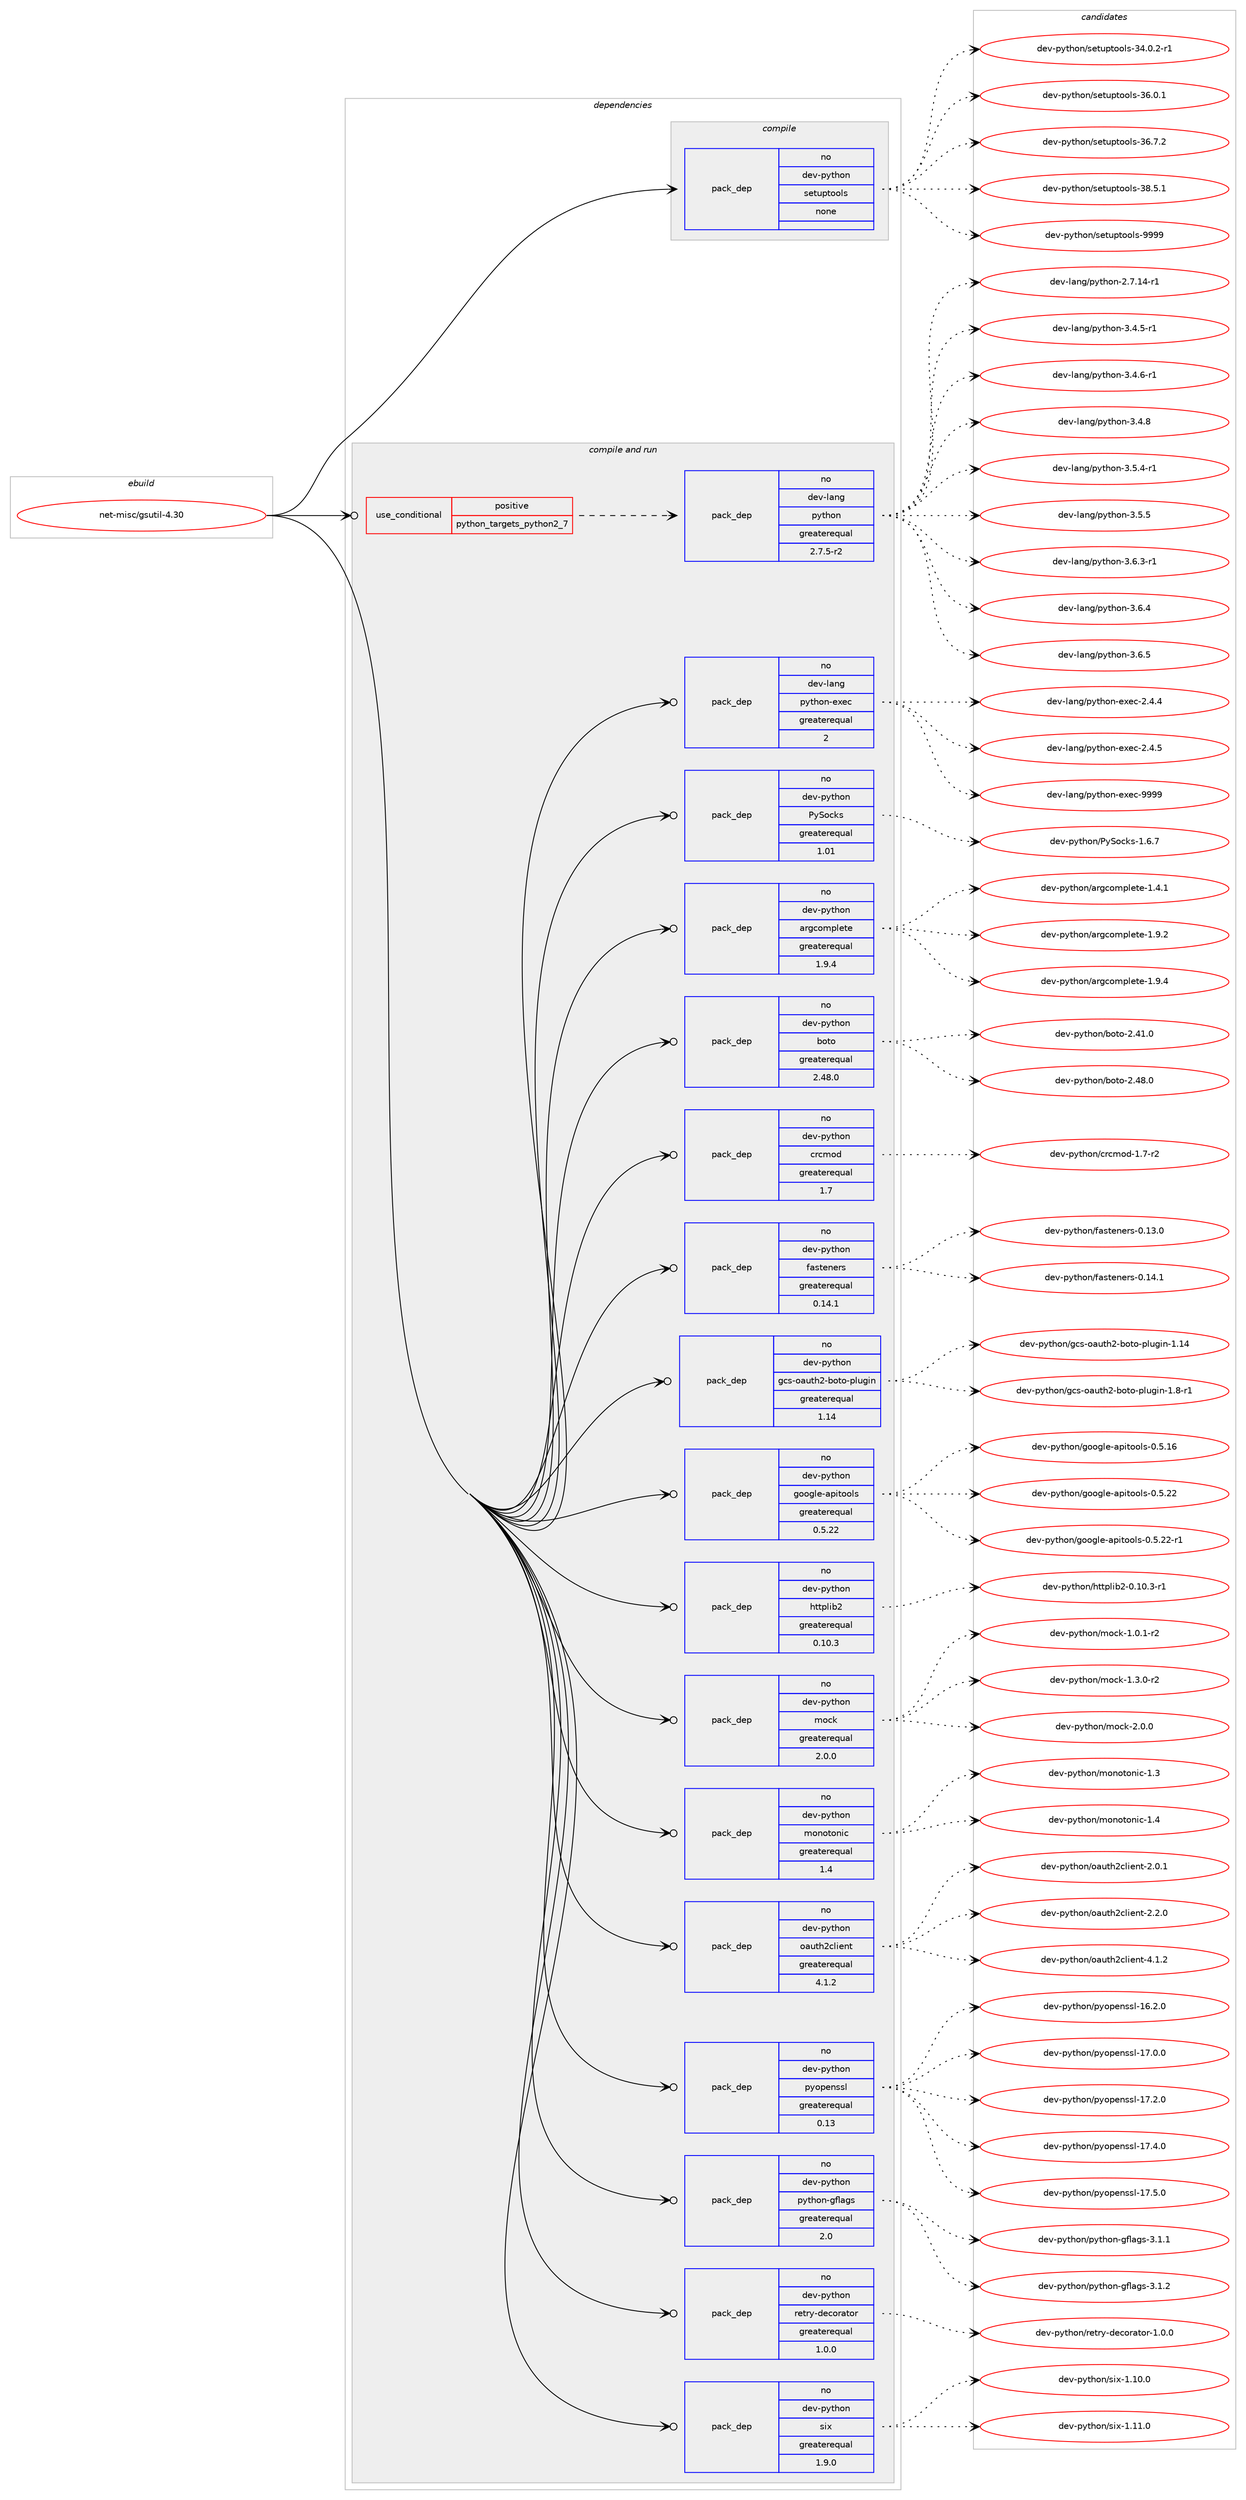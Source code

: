 digraph prolog {

# *************
# Graph options
# *************

newrank=true;
concentrate=true;
compound=true;
graph [rankdir=LR,fontname=Helvetica,fontsize=10,ranksep=1.5];#, ranksep=2.5, nodesep=0.2];
edge  [arrowhead=vee];
node  [fontname=Helvetica,fontsize=10];

# **********
# The ebuild
# **********

subgraph cluster_leftcol {
color=gray;
rank=same;
label=<<i>ebuild</i>>;
id [label="net-misc/gsutil-4.30", color=red, width=4, href="../net-misc/gsutil-4.30.svg"];
}

# ****************
# The dependencies
# ****************

subgraph cluster_midcol {
color=gray;
label=<<i>dependencies</i>>;
subgraph cluster_compile {
fillcolor="#eeeeee";
style=filled;
label=<<i>compile</i>>;
subgraph pack841 {
dependency1200 [label=<<TABLE BORDER="0" CELLBORDER="1" CELLSPACING="0" CELLPADDING="4" WIDTH="220"><TR><TD ROWSPAN="6" CELLPADDING="30">pack_dep</TD></TR><TR><TD WIDTH="110">no</TD></TR><TR><TD>dev-python</TD></TR><TR><TD>setuptools</TD></TR><TR><TD>none</TD></TR><TR><TD></TD></TR></TABLE>>, shape=none, color=blue];
}
id:e -> dependency1200:w [weight=20,style="solid",arrowhead="vee"];
}
subgraph cluster_compileandrun {
fillcolor="#eeeeee";
style=filled;
label=<<i>compile and run</i>>;
subgraph cond330 {
dependency1201 [label=<<TABLE BORDER="0" CELLBORDER="1" CELLSPACING="0" CELLPADDING="4"><TR><TD ROWSPAN="3" CELLPADDING="10">use_conditional</TD></TR><TR><TD>positive</TD></TR><TR><TD>python_targets_python2_7</TD></TR></TABLE>>, shape=none, color=red];
subgraph pack842 {
dependency1202 [label=<<TABLE BORDER="0" CELLBORDER="1" CELLSPACING="0" CELLPADDING="4" WIDTH="220"><TR><TD ROWSPAN="6" CELLPADDING="30">pack_dep</TD></TR><TR><TD WIDTH="110">no</TD></TR><TR><TD>dev-lang</TD></TR><TR><TD>python</TD></TR><TR><TD>greaterequal</TD></TR><TR><TD>2.7.5-r2</TD></TR></TABLE>>, shape=none, color=blue];
}
dependency1201:e -> dependency1202:w [weight=20,style="dashed",arrowhead="vee"];
}
id:e -> dependency1201:w [weight=20,style="solid",arrowhead="odotvee"];
subgraph pack843 {
dependency1203 [label=<<TABLE BORDER="0" CELLBORDER="1" CELLSPACING="0" CELLPADDING="4" WIDTH="220"><TR><TD ROWSPAN="6" CELLPADDING="30">pack_dep</TD></TR><TR><TD WIDTH="110">no</TD></TR><TR><TD>dev-lang</TD></TR><TR><TD>python-exec</TD></TR><TR><TD>greaterequal</TD></TR><TR><TD>2</TD></TR></TABLE>>, shape=none, color=blue];
}
id:e -> dependency1203:w [weight=20,style="solid",arrowhead="odotvee"];
subgraph pack844 {
dependency1204 [label=<<TABLE BORDER="0" CELLBORDER="1" CELLSPACING="0" CELLPADDING="4" WIDTH="220"><TR><TD ROWSPAN="6" CELLPADDING="30">pack_dep</TD></TR><TR><TD WIDTH="110">no</TD></TR><TR><TD>dev-python</TD></TR><TR><TD>PySocks</TD></TR><TR><TD>greaterequal</TD></TR><TR><TD>1.01</TD></TR></TABLE>>, shape=none, color=blue];
}
id:e -> dependency1204:w [weight=20,style="solid",arrowhead="odotvee"];
subgraph pack845 {
dependency1205 [label=<<TABLE BORDER="0" CELLBORDER="1" CELLSPACING="0" CELLPADDING="4" WIDTH="220"><TR><TD ROWSPAN="6" CELLPADDING="30">pack_dep</TD></TR><TR><TD WIDTH="110">no</TD></TR><TR><TD>dev-python</TD></TR><TR><TD>argcomplete</TD></TR><TR><TD>greaterequal</TD></TR><TR><TD>1.9.4</TD></TR></TABLE>>, shape=none, color=blue];
}
id:e -> dependency1205:w [weight=20,style="solid",arrowhead="odotvee"];
subgraph pack846 {
dependency1206 [label=<<TABLE BORDER="0" CELLBORDER="1" CELLSPACING="0" CELLPADDING="4" WIDTH="220"><TR><TD ROWSPAN="6" CELLPADDING="30">pack_dep</TD></TR><TR><TD WIDTH="110">no</TD></TR><TR><TD>dev-python</TD></TR><TR><TD>boto</TD></TR><TR><TD>greaterequal</TD></TR><TR><TD>2.48.0</TD></TR></TABLE>>, shape=none, color=blue];
}
id:e -> dependency1206:w [weight=20,style="solid",arrowhead="odotvee"];
subgraph pack847 {
dependency1207 [label=<<TABLE BORDER="0" CELLBORDER="1" CELLSPACING="0" CELLPADDING="4" WIDTH="220"><TR><TD ROWSPAN="6" CELLPADDING="30">pack_dep</TD></TR><TR><TD WIDTH="110">no</TD></TR><TR><TD>dev-python</TD></TR><TR><TD>crcmod</TD></TR><TR><TD>greaterequal</TD></TR><TR><TD>1.7</TD></TR></TABLE>>, shape=none, color=blue];
}
id:e -> dependency1207:w [weight=20,style="solid",arrowhead="odotvee"];
subgraph pack848 {
dependency1208 [label=<<TABLE BORDER="0" CELLBORDER="1" CELLSPACING="0" CELLPADDING="4" WIDTH="220"><TR><TD ROWSPAN="6" CELLPADDING="30">pack_dep</TD></TR><TR><TD WIDTH="110">no</TD></TR><TR><TD>dev-python</TD></TR><TR><TD>fasteners</TD></TR><TR><TD>greaterequal</TD></TR><TR><TD>0.14.1</TD></TR></TABLE>>, shape=none, color=blue];
}
id:e -> dependency1208:w [weight=20,style="solid",arrowhead="odotvee"];
subgraph pack849 {
dependency1209 [label=<<TABLE BORDER="0" CELLBORDER="1" CELLSPACING="0" CELLPADDING="4" WIDTH="220"><TR><TD ROWSPAN="6" CELLPADDING="30">pack_dep</TD></TR><TR><TD WIDTH="110">no</TD></TR><TR><TD>dev-python</TD></TR><TR><TD>gcs-oauth2-boto-plugin</TD></TR><TR><TD>greaterequal</TD></TR><TR><TD>1.14</TD></TR></TABLE>>, shape=none, color=blue];
}
id:e -> dependency1209:w [weight=20,style="solid",arrowhead="odotvee"];
subgraph pack850 {
dependency1210 [label=<<TABLE BORDER="0" CELLBORDER="1" CELLSPACING="0" CELLPADDING="4" WIDTH="220"><TR><TD ROWSPAN="6" CELLPADDING="30">pack_dep</TD></TR><TR><TD WIDTH="110">no</TD></TR><TR><TD>dev-python</TD></TR><TR><TD>google-apitools</TD></TR><TR><TD>greaterequal</TD></TR><TR><TD>0.5.22</TD></TR></TABLE>>, shape=none, color=blue];
}
id:e -> dependency1210:w [weight=20,style="solid",arrowhead="odotvee"];
subgraph pack851 {
dependency1211 [label=<<TABLE BORDER="0" CELLBORDER="1" CELLSPACING="0" CELLPADDING="4" WIDTH="220"><TR><TD ROWSPAN="6" CELLPADDING="30">pack_dep</TD></TR><TR><TD WIDTH="110">no</TD></TR><TR><TD>dev-python</TD></TR><TR><TD>httplib2</TD></TR><TR><TD>greaterequal</TD></TR><TR><TD>0.10.3</TD></TR></TABLE>>, shape=none, color=blue];
}
id:e -> dependency1211:w [weight=20,style="solid",arrowhead="odotvee"];
subgraph pack852 {
dependency1212 [label=<<TABLE BORDER="0" CELLBORDER="1" CELLSPACING="0" CELLPADDING="4" WIDTH="220"><TR><TD ROWSPAN="6" CELLPADDING="30">pack_dep</TD></TR><TR><TD WIDTH="110">no</TD></TR><TR><TD>dev-python</TD></TR><TR><TD>mock</TD></TR><TR><TD>greaterequal</TD></TR><TR><TD>2.0.0</TD></TR></TABLE>>, shape=none, color=blue];
}
id:e -> dependency1212:w [weight=20,style="solid",arrowhead="odotvee"];
subgraph pack853 {
dependency1213 [label=<<TABLE BORDER="0" CELLBORDER="1" CELLSPACING="0" CELLPADDING="4" WIDTH="220"><TR><TD ROWSPAN="6" CELLPADDING="30">pack_dep</TD></TR><TR><TD WIDTH="110">no</TD></TR><TR><TD>dev-python</TD></TR><TR><TD>monotonic</TD></TR><TR><TD>greaterequal</TD></TR><TR><TD>1.4</TD></TR></TABLE>>, shape=none, color=blue];
}
id:e -> dependency1213:w [weight=20,style="solid",arrowhead="odotvee"];
subgraph pack854 {
dependency1214 [label=<<TABLE BORDER="0" CELLBORDER="1" CELLSPACING="0" CELLPADDING="4" WIDTH="220"><TR><TD ROWSPAN="6" CELLPADDING="30">pack_dep</TD></TR><TR><TD WIDTH="110">no</TD></TR><TR><TD>dev-python</TD></TR><TR><TD>oauth2client</TD></TR><TR><TD>greaterequal</TD></TR><TR><TD>4.1.2</TD></TR></TABLE>>, shape=none, color=blue];
}
id:e -> dependency1214:w [weight=20,style="solid",arrowhead="odotvee"];
subgraph pack855 {
dependency1215 [label=<<TABLE BORDER="0" CELLBORDER="1" CELLSPACING="0" CELLPADDING="4" WIDTH="220"><TR><TD ROWSPAN="6" CELLPADDING="30">pack_dep</TD></TR><TR><TD WIDTH="110">no</TD></TR><TR><TD>dev-python</TD></TR><TR><TD>pyopenssl</TD></TR><TR><TD>greaterequal</TD></TR><TR><TD>0.13</TD></TR></TABLE>>, shape=none, color=blue];
}
id:e -> dependency1215:w [weight=20,style="solid",arrowhead="odotvee"];
subgraph pack856 {
dependency1216 [label=<<TABLE BORDER="0" CELLBORDER="1" CELLSPACING="0" CELLPADDING="4" WIDTH="220"><TR><TD ROWSPAN="6" CELLPADDING="30">pack_dep</TD></TR><TR><TD WIDTH="110">no</TD></TR><TR><TD>dev-python</TD></TR><TR><TD>python-gflags</TD></TR><TR><TD>greaterequal</TD></TR><TR><TD>2.0</TD></TR></TABLE>>, shape=none, color=blue];
}
id:e -> dependency1216:w [weight=20,style="solid",arrowhead="odotvee"];
subgraph pack857 {
dependency1217 [label=<<TABLE BORDER="0" CELLBORDER="1" CELLSPACING="0" CELLPADDING="4" WIDTH="220"><TR><TD ROWSPAN="6" CELLPADDING="30">pack_dep</TD></TR><TR><TD WIDTH="110">no</TD></TR><TR><TD>dev-python</TD></TR><TR><TD>retry-decorator</TD></TR><TR><TD>greaterequal</TD></TR><TR><TD>1.0.0</TD></TR></TABLE>>, shape=none, color=blue];
}
id:e -> dependency1217:w [weight=20,style="solid",arrowhead="odotvee"];
subgraph pack858 {
dependency1218 [label=<<TABLE BORDER="0" CELLBORDER="1" CELLSPACING="0" CELLPADDING="4" WIDTH="220"><TR><TD ROWSPAN="6" CELLPADDING="30">pack_dep</TD></TR><TR><TD WIDTH="110">no</TD></TR><TR><TD>dev-python</TD></TR><TR><TD>six</TD></TR><TR><TD>greaterequal</TD></TR><TR><TD>1.9.0</TD></TR></TABLE>>, shape=none, color=blue];
}
id:e -> dependency1218:w [weight=20,style="solid",arrowhead="odotvee"];
}
subgraph cluster_run {
fillcolor="#eeeeee";
style=filled;
label=<<i>run</i>>;
}
}

# **************
# The candidates
# **************

subgraph cluster_choices {
rank=same;
color=gray;
label=<<i>candidates</i>>;

subgraph choice841 {
color=black;
nodesep=1;
choice1001011184511212111610411111047115101116117112116111111108115455152464846504511449 [label="dev-python/setuptools-34.0.2-r1", color=red, width=4,href="../dev-python/setuptools-34.0.2-r1.svg"];
choice100101118451121211161041111104711510111611711211611111110811545515446484649 [label="dev-python/setuptools-36.0.1", color=red, width=4,href="../dev-python/setuptools-36.0.1.svg"];
choice100101118451121211161041111104711510111611711211611111110811545515446554650 [label="dev-python/setuptools-36.7.2", color=red, width=4,href="../dev-python/setuptools-36.7.2.svg"];
choice100101118451121211161041111104711510111611711211611111110811545515646534649 [label="dev-python/setuptools-38.5.1", color=red, width=4,href="../dev-python/setuptools-38.5.1.svg"];
choice10010111845112121116104111110471151011161171121161111111081154557575757 [label="dev-python/setuptools-9999", color=red, width=4,href="../dev-python/setuptools-9999.svg"];
dependency1200:e -> choice1001011184511212111610411111047115101116117112116111111108115455152464846504511449:w [style=dotted,weight="100"];
dependency1200:e -> choice100101118451121211161041111104711510111611711211611111110811545515446484649:w [style=dotted,weight="100"];
dependency1200:e -> choice100101118451121211161041111104711510111611711211611111110811545515446554650:w [style=dotted,weight="100"];
dependency1200:e -> choice100101118451121211161041111104711510111611711211611111110811545515646534649:w [style=dotted,weight="100"];
dependency1200:e -> choice10010111845112121116104111110471151011161171121161111111081154557575757:w [style=dotted,weight="100"];
}
subgraph choice842 {
color=black;
nodesep=1;
choice100101118451089711010347112121116104111110455046554649524511449 [label="dev-lang/python-2.7.14-r1", color=red, width=4,href="../dev-lang/python-2.7.14-r1.svg"];
choice1001011184510897110103471121211161041111104551465246534511449 [label="dev-lang/python-3.4.5-r1", color=red, width=4,href="../dev-lang/python-3.4.5-r1.svg"];
choice1001011184510897110103471121211161041111104551465246544511449 [label="dev-lang/python-3.4.6-r1", color=red, width=4,href="../dev-lang/python-3.4.6-r1.svg"];
choice100101118451089711010347112121116104111110455146524656 [label="dev-lang/python-3.4.8", color=red, width=4,href="../dev-lang/python-3.4.8.svg"];
choice1001011184510897110103471121211161041111104551465346524511449 [label="dev-lang/python-3.5.4-r1", color=red, width=4,href="../dev-lang/python-3.5.4-r1.svg"];
choice100101118451089711010347112121116104111110455146534653 [label="dev-lang/python-3.5.5", color=red, width=4,href="../dev-lang/python-3.5.5.svg"];
choice1001011184510897110103471121211161041111104551465446514511449 [label="dev-lang/python-3.6.3-r1", color=red, width=4,href="../dev-lang/python-3.6.3-r1.svg"];
choice100101118451089711010347112121116104111110455146544652 [label="dev-lang/python-3.6.4", color=red, width=4,href="../dev-lang/python-3.6.4.svg"];
choice100101118451089711010347112121116104111110455146544653 [label="dev-lang/python-3.6.5", color=red, width=4,href="../dev-lang/python-3.6.5.svg"];
dependency1202:e -> choice100101118451089711010347112121116104111110455046554649524511449:w [style=dotted,weight="100"];
dependency1202:e -> choice1001011184510897110103471121211161041111104551465246534511449:w [style=dotted,weight="100"];
dependency1202:e -> choice1001011184510897110103471121211161041111104551465246544511449:w [style=dotted,weight="100"];
dependency1202:e -> choice100101118451089711010347112121116104111110455146524656:w [style=dotted,weight="100"];
dependency1202:e -> choice1001011184510897110103471121211161041111104551465346524511449:w [style=dotted,weight="100"];
dependency1202:e -> choice100101118451089711010347112121116104111110455146534653:w [style=dotted,weight="100"];
dependency1202:e -> choice1001011184510897110103471121211161041111104551465446514511449:w [style=dotted,weight="100"];
dependency1202:e -> choice100101118451089711010347112121116104111110455146544652:w [style=dotted,weight="100"];
dependency1202:e -> choice100101118451089711010347112121116104111110455146544653:w [style=dotted,weight="100"];
}
subgraph choice843 {
color=black;
nodesep=1;
choice1001011184510897110103471121211161041111104510112010199455046524652 [label="dev-lang/python-exec-2.4.4", color=red, width=4,href="../dev-lang/python-exec-2.4.4.svg"];
choice1001011184510897110103471121211161041111104510112010199455046524653 [label="dev-lang/python-exec-2.4.5", color=red, width=4,href="../dev-lang/python-exec-2.4.5.svg"];
choice10010111845108971101034711212111610411111045101120101994557575757 [label="dev-lang/python-exec-9999", color=red, width=4,href="../dev-lang/python-exec-9999.svg"];
dependency1203:e -> choice1001011184510897110103471121211161041111104510112010199455046524652:w [style=dotted,weight="100"];
dependency1203:e -> choice1001011184510897110103471121211161041111104510112010199455046524653:w [style=dotted,weight="100"];
dependency1203:e -> choice10010111845108971101034711212111610411111045101120101994557575757:w [style=dotted,weight="100"];
}
subgraph choice844 {
color=black;
nodesep=1;
choice1001011184511212111610411111047801218311199107115454946544655 [label="dev-python/PySocks-1.6.7", color=red, width=4,href="../dev-python/PySocks-1.6.7.svg"];
dependency1204:e -> choice1001011184511212111610411111047801218311199107115454946544655:w [style=dotted,weight="100"];
}
subgraph choice845 {
color=black;
nodesep=1;
choice10010111845112121116104111110479711410399111109112108101116101454946524649 [label="dev-python/argcomplete-1.4.1", color=red, width=4,href="../dev-python/argcomplete-1.4.1.svg"];
choice10010111845112121116104111110479711410399111109112108101116101454946574650 [label="dev-python/argcomplete-1.9.2", color=red, width=4,href="../dev-python/argcomplete-1.9.2.svg"];
choice10010111845112121116104111110479711410399111109112108101116101454946574652 [label="dev-python/argcomplete-1.9.4", color=red, width=4,href="../dev-python/argcomplete-1.9.4.svg"];
dependency1205:e -> choice10010111845112121116104111110479711410399111109112108101116101454946524649:w [style=dotted,weight="100"];
dependency1205:e -> choice10010111845112121116104111110479711410399111109112108101116101454946574650:w [style=dotted,weight="100"];
dependency1205:e -> choice10010111845112121116104111110479711410399111109112108101116101454946574652:w [style=dotted,weight="100"];
}
subgraph choice846 {
color=black;
nodesep=1;
choice10010111845112121116104111110479811111611145504652494648 [label="dev-python/boto-2.41.0", color=red, width=4,href="../dev-python/boto-2.41.0.svg"];
choice10010111845112121116104111110479811111611145504652564648 [label="dev-python/boto-2.48.0", color=red, width=4,href="../dev-python/boto-2.48.0.svg"];
dependency1206:e -> choice10010111845112121116104111110479811111611145504652494648:w [style=dotted,weight="100"];
dependency1206:e -> choice10010111845112121116104111110479811111611145504652564648:w [style=dotted,weight="100"];
}
subgraph choice847 {
color=black;
nodesep=1;
choice10010111845112121116104111110479911499109111100454946554511450 [label="dev-python/crcmod-1.7-r2", color=red, width=4,href="../dev-python/crcmod-1.7-r2.svg"];
dependency1207:e -> choice10010111845112121116104111110479911499109111100454946554511450:w [style=dotted,weight="100"];
}
subgraph choice848 {
color=black;
nodesep=1;
choice10010111845112121116104111110471029711511610111010111411545484649514648 [label="dev-python/fasteners-0.13.0", color=red, width=4,href="../dev-python/fasteners-0.13.0.svg"];
choice10010111845112121116104111110471029711511610111010111411545484649524649 [label="dev-python/fasteners-0.14.1", color=red, width=4,href="../dev-python/fasteners-0.14.1.svg"];
dependency1208:e -> choice10010111845112121116104111110471029711511610111010111411545484649514648:w [style=dotted,weight="100"];
dependency1208:e -> choice10010111845112121116104111110471029711511610111010111411545484649524649:w [style=dotted,weight="100"];
}
subgraph choice849 {
color=black;
nodesep=1;
choice1001011184511212111610411111047103991154511197117116104504598111116111451121081171031051104549464952 [label="dev-python/gcs-oauth2-boto-plugin-1.14", color=red, width=4,href="../dev-python/gcs-oauth2-boto-plugin-1.14.svg"];
choice100101118451121211161041111104710399115451119711711610450459811111611145112108117103105110454946564511449 [label="dev-python/gcs-oauth2-boto-plugin-1.8-r1", color=red, width=4,href="../dev-python/gcs-oauth2-boto-plugin-1.8-r1.svg"];
dependency1209:e -> choice1001011184511212111610411111047103991154511197117116104504598111116111451121081171031051104549464952:w [style=dotted,weight="100"];
dependency1209:e -> choice100101118451121211161041111104710399115451119711711610450459811111611145112108117103105110454946564511449:w [style=dotted,weight="100"];
}
subgraph choice850 {
color=black;
nodesep=1;
choice1001011184511212111610411111047103111111103108101459711210511611111110811545484653464954 [label="dev-python/google-apitools-0.5.16", color=red, width=4,href="../dev-python/google-apitools-0.5.16.svg"];
choice1001011184511212111610411111047103111111103108101459711210511611111110811545484653465050 [label="dev-python/google-apitools-0.5.22", color=red, width=4,href="../dev-python/google-apitools-0.5.22.svg"];
choice10010111845112121116104111110471031111111031081014597112105116111111108115454846534650504511449 [label="dev-python/google-apitools-0.5.22-r1", color=red, width=4,href="../dev-python/google-apitools-0.5.22-r1.svg"];
dependency1210:e -> choice1001011184511212111610411111047103111111103108101459711210511611111110811545484653464954:w [style=dotted,weight="100"];
dependency1210:e -> choice1001011184511212111610411111047103111111103108101459711210511611111110811545484653465050:w [style=dotted,weight="100"];
dependency1210:e -> choice10010111845112121116104111110471031111111031081014597112105116111111108115454846534650504511449:w [style=dotted,weight="100"];
}
subgraph choice851 {
color=black;
nodesep=1;
choice10010111845112121116104111110471041161161121081059850454846494846514511449 [label="dev-python/httplib2-0.10.3-r1", color=red, width=4,href="../dev-python/httplib2-0.10.3-r1.svg"];
dependency1211:e -> choice10010111845112121116104111110471041161161121081059850454846494846514511449:w [style=dotted,weight="100"];
}
subgraph choice852 {
color=black;
nodesep=1;
choice1001011184511212111610411111047109111991074549464846494511450 [label="dev-python/mock-1.0.1-r2", color=red, width=4,href="../dev-python/mock-1.0.1-r2.svg"];
choice1001011184511212111610411111047109111991074549465146484511450 [label="dev-python/mock-1.3.0-r2", color=red, width=4,href="../dev-python/mock-1.3.0-r2.svg"];
choice100101118451121211161041111104710911199107455046484648 [label="dev-python/mock-2.0.0", color=red, width=4,href="../dev-python/mock-2.0.0.svg"];
dependency1212:e -> choice1001011184511212111610411111047109111991074549464846494511450:w [style=dotted,weight="100"];
dependency1212:e -> choice1001011184511212111610411111047109111991074549465146484511450:w [style=dotted,weight="100"];
dependency1212:e -> choice100101118451121211161041111104710911199107455046484648:w [style=dotted,weight="100"];
}
subgraph choice853 {
color=black;
nodesep=1;
choice10010111845112121116104111110471091111101111161111101059945494651 [label="dev-python/monotonic-1.3", color=red, width=4,href="../dev-python/monotonic-1.3.svg"];
choice10010111845112121116104111110471091111101111161111101059945494652 [label="dev-python/monotonic-1.4", color=red, width=4,href="../dev-python/monotonic-1.4.svg"];
dependency1213:e -> choice10010111845112121116104111110471091111101111161111101059945494651:w [style=dotted,weight="100"];
dependency1213:e -> choice10010111845112121116104111110471091111101111161111101059945494652:w [style=dotted,weight="100"];
}
subgraph choice854 {
color=black;
nodesep=1;
choice1001011184511212111610411111047111971171161045099108105101110116455046484649 [label="dev-python/oauth2client-2.0.1", color=red, width=4,href="../dev-python/oauth2client-2.0.1.svg"];
choice1001011184511212111610411111047111971171161045099108105101110116455046504648 [label="dev-python/oauth2client-2.2.0", color=red, width=4,href="../dev-python/oauth2client-2.2.0.svg"];
choice1001011184511212111610411111047111971171161045099108105101110116455246494650 [label="dev-python/oauth2client-4.1.2", color=red, width=4,href="../dev-python/oauth2client-4.1.2.svg"];
dependency1214:e -> choice1001011184511212111610411111047111971171161045099108105101110116455046484649:w [style=dotted,weight="100"];
dependency1214:e -> choice1001011184511212111610411111047111971171161045099108105101110116455046504648:w [style=dotted,weight="100"];
dependency1214:e -> choice1001011184511212111610411111047111971171161045099108105101110116455246494650:w [style=dotted,weight="100"];
}
subgraph choice855 {
color=black;
nodesep=1;
choice100101118451121211161041111104711212111111210111011511510845495446504648 [label="dev-python/pyopenssl-16.2.0", color=red, width=4,href="../dev-python/pyopenssl-16.2.0.svg"];
choice100101118451121211161041111104711212111111210111011511510845495546484648 [label="dev-python/pyopenssl-17.0.0", color=red, width=4,href="../dev-python/pyopenssl-17.0.0.svg"];
choice100101118451121211161041111104711212111111210111011511510845495546504648 [label="dev-python/pyopenssl-17.2.0", color=red, width=4,href="../dev-python/pyopenssl-17.2.0.svg"];
choice100101118451121211161041111104711212111111210111011511510845495546524648 [label="dev-python/pyopenssl-17.4.0", color=red, width=4,href="../dev-python/pyopenssl-17.4.0.svg"];
choice100101118451121211161041111104711212111111210111011511510845495546534648 [label="dev-python/pyopenssl-17.5.0", color=red, width=4,href="../dev-python/pyopenssl-17.5.0.svg"];
dependency1215:e -> choice100101118451121211161041111104711212111111210111011511510845495446504648:w [style=dotted,weight="100"];
dependency1215:e -> choice100101118451121211161041111104711212111111210111011511510845495546484648:w [style=dotted,weight="100"];
dependency1215:e -> choice100101118451121211161041111104711212111111210111011511510845495546504648:w [style=dotted,weight="100"];
dependency1215:e -> choice100101118451121211161041111104711212111111210111011511510845495546524648:w [style=dotted,weight="100"];
dependency1215:e -> choice100101118451121211161041111104711212111111210111011511510845495546534648:w [style=dotted,weight="100"];
}
subgraph choice856 {
color=black;
nodesep=1;
choice10010111845112121116104111110471121211161041111104510310210897103115455146494649 [label="dev-python/python-gflags-3.1.1", color=red, width=4,href="../dev-python/python-gflags-3.1.1.svg"];
choice10010111845112121116104111110471121211161041111104510310210897103115455146494650 [label="dev-python/python-gflags-3.1.2", color=red, width=4,href="../dev-python/python-gflags-3.1.2.svg"];
dependency1216:e -> choice10010111845112121116104111110471121211161041111104510310210897103115455146494649:w [style=dotted,weight="100"];
dependency1216:e -> choice10010111845112121116104111110471121211161041111104510310210897103115455146494650:w [style=dotted,weight="100"];
}
subgraph choice857 {
color=black;
nodesep=1;
choice1001011184511212111610411111047114101116114121451001019911111497116111114454946484648 [label="dev-python/retry-decorator-1.0.0", color=red, width=4,href="../dev-python/retry-decorator-1.0.0.svg"];
dependency1217:e -> choice1001011184511212111610411111047114101116114121451001019911111497116111114454946484648:w [style=dotted,weight="100"];
}
subgraph choice858 {
color=black;
nodesep=1;
choice100101118451121211161041111104711510512045494649484648 [label="dev-python/six-1.10.0", color=red, width=4,href="../dev-python/six-1.10.0.svg"];
choice100101118451121211161041111104711510512045494649494648 [label="dev-python/six-1.11.0", color=red, width=4,href="../dev-python/six-1.11.0.svg"];
dependency1218:e -> choice100101118451121211161041111104711510512045494649484648:w [style=dotted,weight="100"];
dependency1218:e -> choice100101118451121211161041111104711510512045494649494648:w [style=dotted,weight="100"];
}
}

}
